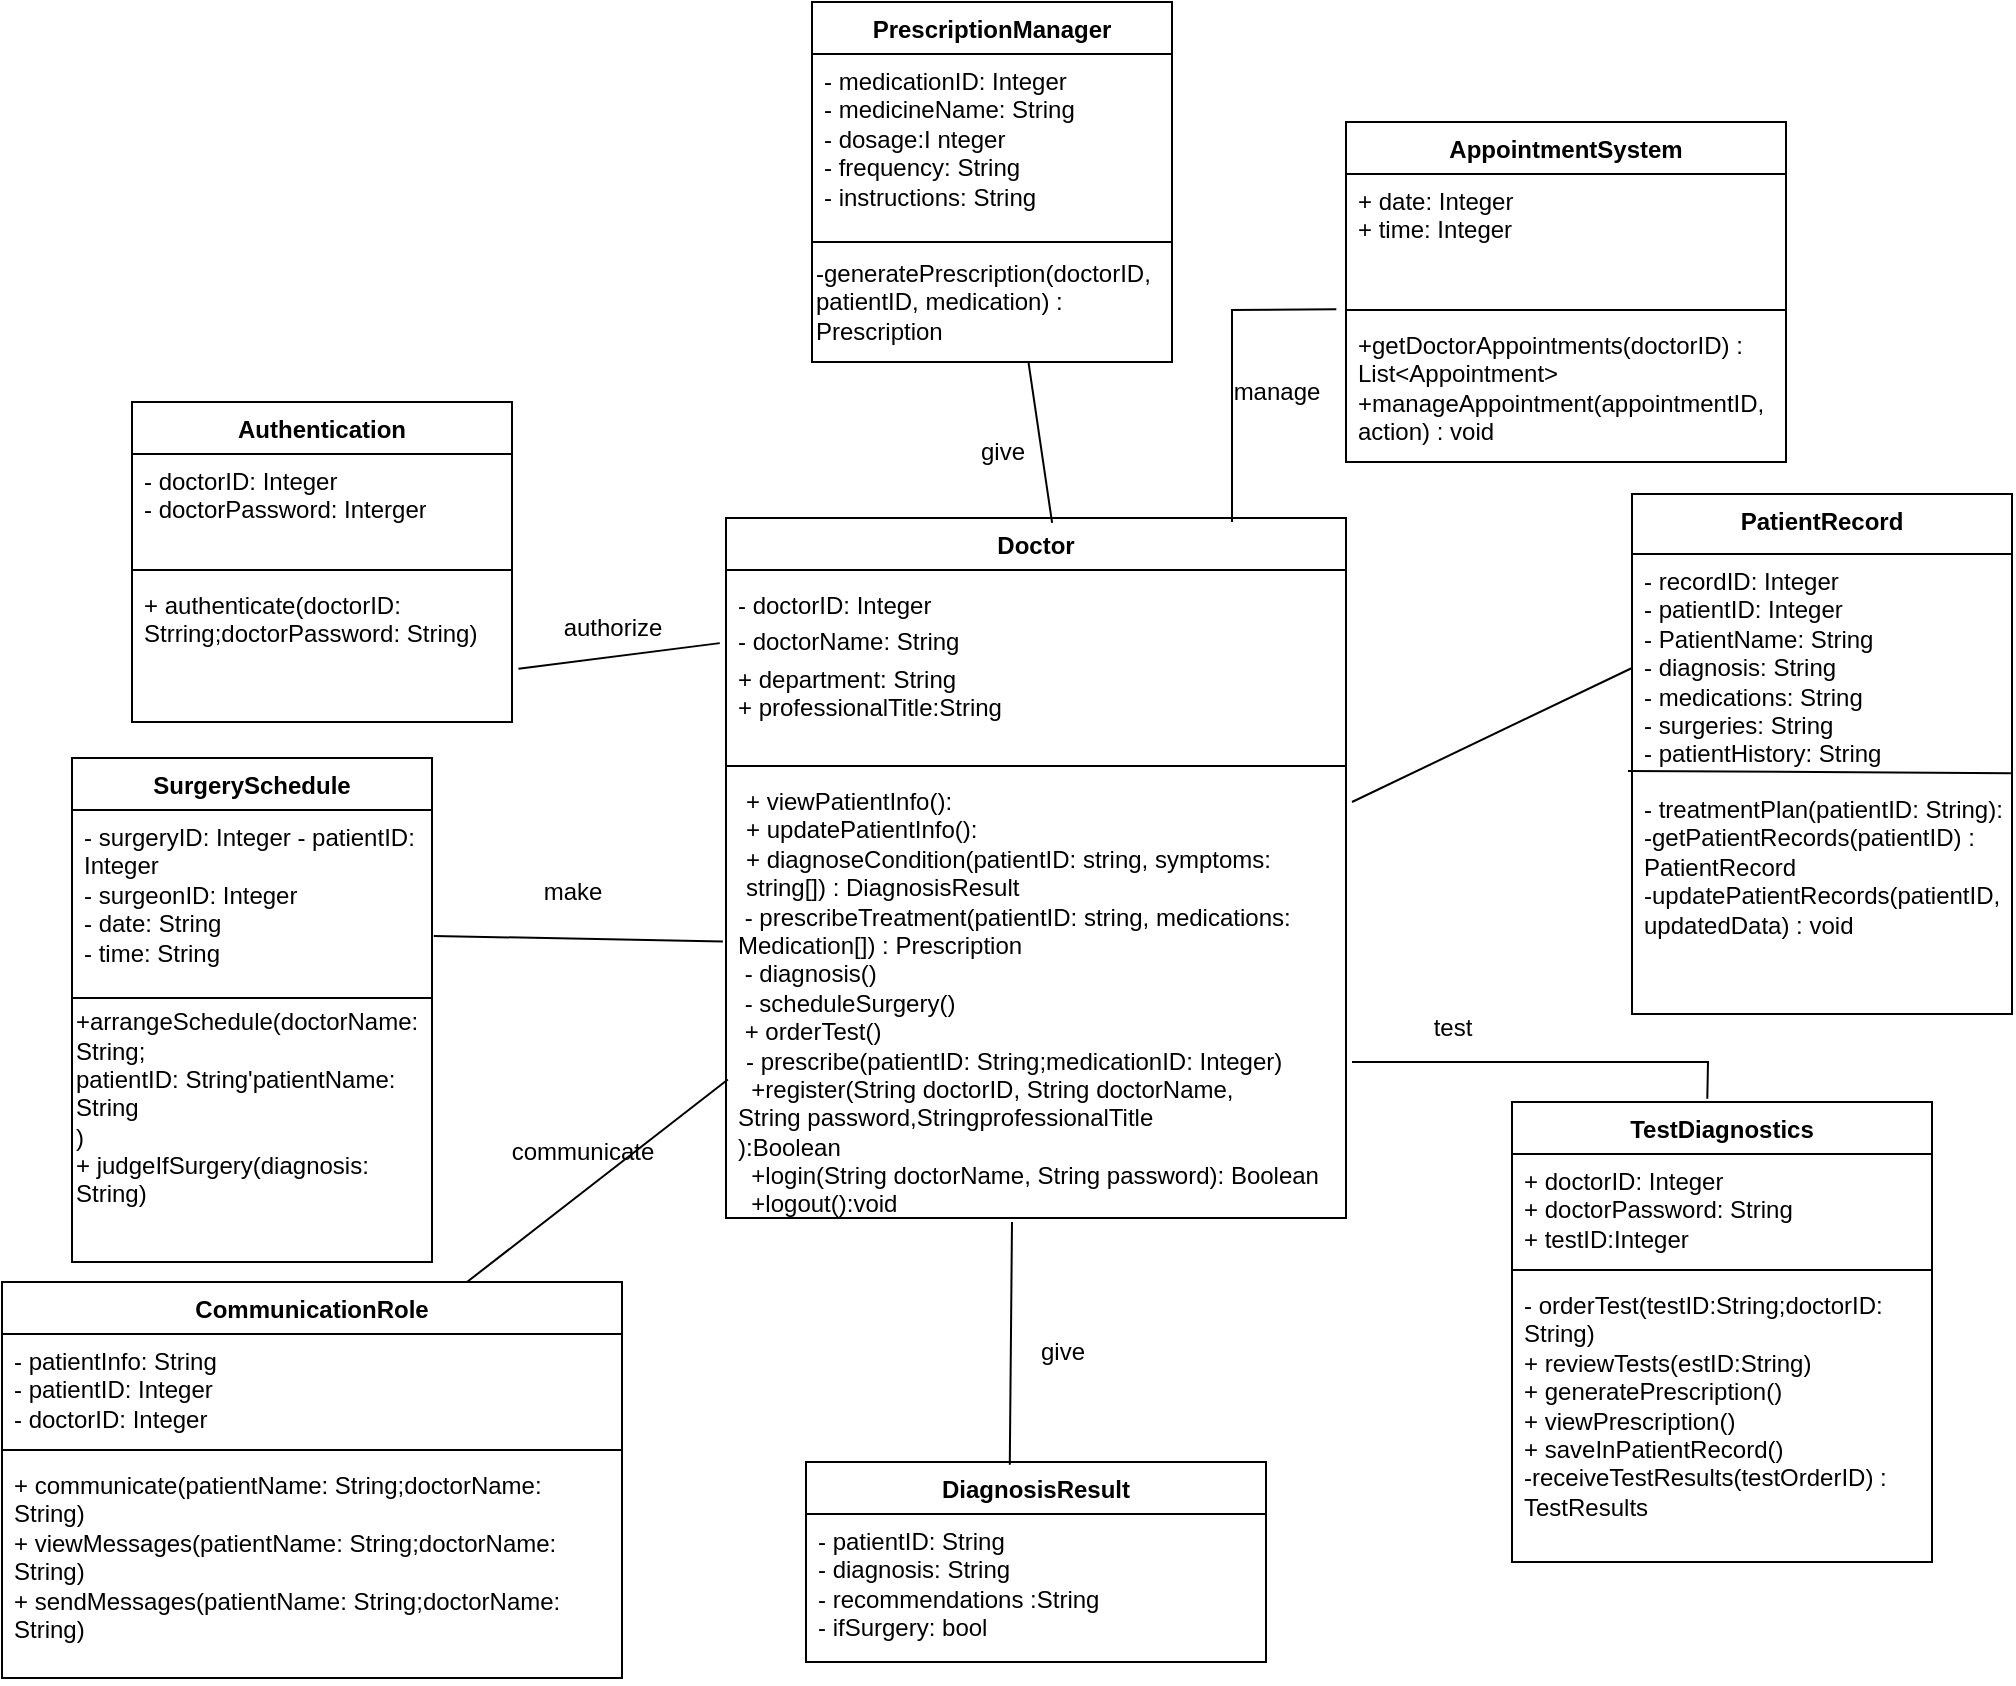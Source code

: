 <mxfile version="22.1.2" type="device">
  <diagram id="C5RBs43oDa-KdzZeNtuy" name="Page-1">
    <mxGraphModel dx="1036" dy="606" grid="1" gridSize="10" guides="1" tooltips="1" connect="1" arrows="1" fold="1" page="1" pageScale="1" pageWidth="1654" pageHeight="1169" math="0" shadow="0">
      <root>
        <mxCell id="WIyWlLk6GJQsqaUBKTNV-0" />
        <mxCell id="WIyWlLk6GJQsqaUBKTNV-1" parent="WIyWlLk6GJQsqaUBKTNV-0" />
        <mxCell id="3UvY8peuWpGWG1PwOuRS-8" value="PatientRecord" style="swimlane;fontStyle=1;align=center;verticalAlign=top;childLayout=stackLayout;horizontal=1;startSize=30;horizontalStack=0;resizeParent=1;resizeParentMax=0;resizeLast=0;collapsible=1;marginBottom=0;whiteSpace=wrap;html=1;" parent="WIyWlLk6GJQsqaUBKTNV-1" vertex="1">
          <mxGeometry x="840" y="386" width="190" height="260" as="geometry" />
        </mxCell>
        <mxCell id="3UvY8peuWpGWG1PwOuRS-9" value="- recordID: Integer&lt;br&gt;- patientID: Integer&lt;br&gt;- PatientName: String&lt;br&gt;- diagnosis: String&lt;br style=&quot;border-color: var(--border-color);&quot;&gt;- medications: String&lt;br style=&quot;border-color: var(--border-color);&quot;&gt;- surgeries: String&lt;br&gt;- patientHistory: String" style="text;strokeColor=none;fillColor=none;align=left;verticalAlign=top;spacingLeft=4;spacingRight=4;overflow=hidden;rotatable=0;points=[[0,0.5],[1,0.5]];portConstraint=eastwest;whiteSpace=wrap;html=1;" parent="3UvY8peuWpGWG1PwOuRS-8" vertex="1">
          <mxGeometry y="30" width="190" height="114" as="geometry" />
        </mxCell>
        <mxCell id="3UvY8peuWpGWG1PwOuRS-11" value="- treatmentPlan(patientID: String):&lt;br&gt;-getPatientRecords(patientID) : PatientRecord&lt;br&gt;-updatePatientRecords(patientID, updatedData) : void" style="text;strokeColor=none;fillColor=none;align=left;verticalAlign=top;spacingLeft=4;spacingRight=4;overflow=hidden;rotatable=0;points=[[0,0.5],[1,0.5]];portConstraint=eastwest;whiteSpace=wrap;html=1;" parent="3UvY8peuWpGWG1PwOuRS-8" vertex="1">
          <mxGeometry y="144" width="190" height="116" as="geometry" />
        </mxCell>
        <mxCell id="jVV_IdTcBbIL6dfqWp4S-0" value="" style="endArrow=none;html=1;rounded=0;entryX=0.997;entryY=-0.038;entryDx=0;entryDy=0;entryPerimeter=0;" parent="3UvY8peuWpGWG1PwOuRS-8" target="3UvY8peuWpGWG1PwOuRS-11" edge="1">
          <mxGeometry width="50" height="50" relative="1" as="geometry">
            <mxPoint x="-2" y="138.5" as="sourcePoint" />
            <mxPoint x="-322" y="47.5" as="targetPoint" />
          </mxGeometry>
        </mxCell>
        <mxCell id="3UvY8peuWpGWG1PwOuRS-12" value="DiagnosisResult" style="swimlane;fontStyle=1;align=center;verticalAlign=top;childLayout=stackLayout;horizontal=1;startSize=26;horizontalStack=0;resizeParent=1;resizeParentMax=0;resizeLast=0;collapsible=1;marginBottom=0;whiteSpace=wrap;html=1;" parent="WIyWlLk6GJQsqaUBKTNV-1" vertex="1">
          <mxGeometry x="427" y="870" width="230" height="100" as="geometry" />
        </mxCell>
        <mxCell id="3UvY8peuWpGWG1PwOuRS-13" value="- patientID: String&lt;br&gt;- diagnosis: String&lt;br&gt;- recommendations :String&lt;br&gt;- ifSurgery: bool" style="text;strokeColor=none;fillColor=none;align=left;verticalAlign=top;spacingLeft=4;spacingRight=4;overflow=hidden;rotatable=0;points=[[0,0.5],[1,0.5]];portConstraint=eastwest;whiteSpace=wrap;html=1;" parent="3UvY8peuWpGWG1PwOuRS-12" vertex="1">
          <mxGeometry y="26" width="230" height="74" as="geometry" />
        </mxCell>
        <mxCell id="3UvY8peuWpGWG1PwOuRS-16" value="PrescriptionManager" style="swimlane;fontStyle=1;align=center;verticalAlign=top;childLayout=stackLayout;horizontal=1;startSize=26;horizontalStack=0;resizeParent=1;resizeParentMax=0;resizeLast=0;collapsible=1;marginBottom=0;whiteSpace=wrap;html=1;" parent="WIyWlLk6GJQsqaUBKTNV-1" vertex="1">
          <mxGeometry x="430" y="140" width="180" height="120" as="geometry" />
        </mxCell>
        <mxCell id="3UvY8peuWpGWG1PwOuRS-17" value="- medicationID: Integer&lt;br&gt;- medicineName: String&lt;br&gt;- dosage:I nteger&lt;br&gt;- frequency: String&lt;br&gt;- instructions: String" style="text;strokeColor=none;fillColor=none;align=left;verticalAlign=top;spacingLeft=4;spacingRight=4;overflow=hidden;rotatable=0;points=[[0,0.5],[1,0.5]];portConstraint=eastwest;whiteSpace=wrap;html=1;" parent="3UvY8peuWpGWG1PwOuRS-16" vertex="1">
          <mxGeometry y="26" width="180" height="94" as="geometry" />
        </mxCell>
        <mxCell id="A8E7KaZRumW0pDUvmUCM-1" value="give" style="text;html=1;align=center;verticalAlign=middle;resizable=0;points=[];autosize=1;strokeColor=none;fillColor=none;" parent="WIyWlLk6GJQsqaUBKTNV-1" vertex="1">
          <mxGeometry x="530" y="800" width="50" height="30" as="geometry" />
        </mxCell>
        <mxCell id="A8E7KaZRumW0pDUvmUCM-2" value="SurgerySchedule" style="swimlane;fontStyle=1;align=center;verticalAlign=top;childLayout=stackLayout;horizontal=1;startSize=26;horizontalStack=0;resizeParent=1;resizeParentMax=0;resizeLast=0;collapsible=1;marginBottom=0;whiteSpace=wrap;html=1;" parent="WIyWlLk6GJQsqaUBKTNV-1" vertex="1">
          <mxGeometry x="60" y="518" width="180" height="120" as="geometry" />
        </mxCell>
        <mxCell id="A8E7KaZRumW0pDUvmUCM-3" value="- surgeryID: Integer -&amp;nbsp;patientID: Integer&lt;br&gt;- surgeonID: Integer&lt;br&gt;- date: String&lt;br&gt;- time: String" style="text;strokeColor=none;fillColor=none;align=left;verticalAlign=top;spacingLeft=4;spacingRight=4;overflow=hidden;rotatable=0;points=[[0,0.5],[1,0.5]];portConstraint=eastwest;whiteSpace=wrap;html=1;" parent="A8E7KaZRumW0pDUvmUCM-2" vertex="1">
          <mxGeometry y="26" width="180" height="94" as="geometry" />
        </mxCell>
        <mxCell id="A8E7KaZRumW0pDUvmUCM-9" value="make" style="text;html=1;align=center;verticalAlign=middle;resizable=0;points=[];autosize=1;strokeColor=none;fillColor=none;" parent="WIyWlLk6GJQsqaUBKTNV-1" vertex="1">
          <mxGeometry x="285" y="569.5" width="50" height="30" as="geometry" />
        </mxCell>
        <mxCell id="jVV_IdTcBbIL6dfqWp4S-6" value="&lt;b style=&quot;border-color: var(--border-color);&quot;&gt;Doctor&lt;/b&gt;" style="swimlane;fontStyle=1;align=center;verticalAlign=top;childLayout=stackLayout;horizontal=1;startSize=26;horizontalStack=0;resizeParent=1;resizeParentMax=0;resizeLast=0;collapsible=1;marginBottom=0;whiteSpace=wrap;html=1;" parent="WIyWlLk6GJQsqaUBKTNV-1" vertex="1">
          <mxGeometry x="387" y="398" width="310" height="350" as="geometry" />
        </mxCell>
        <mxCell id="jVV_IdTcBbIL6dfqWp4S-7" value="&lt;p style=&quot;border-color: var(--border-color); margin: 4px 0px 0px;&quot;&gt;&lt;span style=&quot;background-color: initial;&quot;&gt;- doctorID: Integer&lt;/span&gt;&lt;/p&gt;&lt;p style=&quot;border-color: var(--border-color); margin: 4px 0px 0px;&quot;&gt;&lt;span style=&quot;background-color: initial;&quot;&gt;- doctorName: String&lt;/span&gt;&lt;/p&gt;&lt;p style=&quot;border-color: var(--border-color); margin: 4px 0px 0px;&quot;&gt;&lt;span style=&quot;background-color: initial;&quot;&gt;+ department: String&lt;/span&gt;&lt;/p&gt;+ professionalTitle:String&lt;p style=&quot;border-color: var(--border-color); margin: 0px 0px 0px 4px;&quot;&gt;&lt;br style=&quot;border-color: var(--border-color);&quot;&gt;&lt;/p&gt;&lt;p style=&quot;border-color: var(--border-color); margin: 0px 0px 0px 4px;&quot;&gt;&lt;br&gt;&lt;/p&gt;" style="text;strokeColor=none;fillColor=none;align=left;verticalAlign=top;spacingLeft=4;spacingRight=4;overflow=hidden;rotatable=0;points=[[0,0.5],[1,0.5]];portConstraint=eastwest;whiteSpace=wrap;html=1;" parent="jVV_IdTcBbIL6dfqWp4S-6" vertex="1">
          <mxGeometry y="26" width="310" height="94" as="geometry" />
        </mxCell>
        <mxCell id="jVV_IdTcBbIL6dfqWp4S-8" value="" style="line;strokeWidth=1;fillColor=none;align=left;verticalAlign=middle;spacingTop=-1;spacingLeft=3;spacingRight=3;rotatable=0;labelPosition=right;points=[];portConstraint=eastwest;strokeColor=inherit;" parent="jVV_IdTcBbIL6dfqWp4S-6" vertex="1">
          <mxGeometry y="120" width="310" height="8" as="geometry" />
        </mxCell>
        <mxCell id="jVV_IdTcBbIL6dfqWp4S-9" value="&lt;p style=&quot;border-color: var(--border-color); margin: 0px 0px 0px 4px;&quot;&gt;+&amp;nbsp;viewPatientInfo():&lt;/p&gt;&lt;p style=&quot;border-color: var(--border-color); margin: 0px 0px 0px 4px;&quot;&gt;+ updatePatientInfo():&amp;nbsp; &amp;nbsp;&lt;/p&gt;&lt;p style=&quot;border-color: var(--border-color); margin: 0px 0px 0px 4px;&quot;&gt;+&amp;nbsp;diagnoseCondition(patientID: string, symptoms: string[]) : DiagnosisResult&amp;nbsp;&lt;/p&gt;&amp;nbsp;- prescribeTreatment(patientID: string, medications: Medication[]) : Prescription&lt;br&gt;&amp;nbsp;- diagnosis()&lt;br style=&quot;border-color: var(--border-color);&quot;&gt;&amp;nbsp;- scheduleSurgery()&lt;br&gt;&amp;nbsp;+ orderTest()&lt;br&gt;&lt;p style=&quot;border-color: var(--border-color); margin: 0px 0px 0px 4px;&quot;&gt;&lt;span style=&quot;background-color: initial;&quot;&gt;- prescribe(patientID: String;medicationID: Integer)&lt;/span&gt;&lt;/p&gt;&amp;nbsp; +register(String doctorID, String doctorName,&lt;br style=&quot;border-color: var(--border-color); text-align: center;&quot;&gt;&lt;span style=&quot;text-align: center;&quot;&gt;String password,StringprofessionalTitle&lt;/span&gt;&lt;br style=&quot;border-color: var(--border-color); text-align: center;&quot;&gt;):Boolean&amp;nbsp;&lt;br&gt;&amp;nbsp;&amp;nbsp;&lt;span style=&quot;text-align: center;&quot;&gt;+login(String doctorName, String password): Boolean&lt;br&gt;&lt;/span&gt;&#x9;&lt;span style=&quot;border-color: var(--border-color);&quot;&gt;&lt;span style=&quot;white-space: pre;&quot;&gt;&amp;nbsp;&amp;nbsp;&lt;/span&gt;&lt;/span&gt;+logout():void&amp;nbsp;&lt;span style=&quot;text-align: center;&quot;&gt;&lt;br&gt;&lt;/span&gt;" style="text;strokeColor=none;fillColor=none;align=left;verticalAlign=top;spacingLeft=4;spacingRight=4;overflow=hidden;rotatable=0;points=[[0,0.5],[1,0.5]];portConstraint=eastwest;whiteSpace=wrap;html=1;" parent="jVV_IdTcBbIL6dfqWp4S-6" vertex="1">
          <mxGeometry y="128" width="310" height="222" as="geometry" />
        </mxCell>
        <mxCell id="jVV_IdTcBbIL6dfqWp4S-13" value="Authentication" style="swimlane;fontStyle=1;align=center;verticalAlign=top;childLayout=stackLayout;horizontal=1;startSize=26;horizontalStack=0;resizeParent=1;resizeParentMax=0;resizeLast=0;collapsible=1;marginBottom=0;whiteSpace=wrap;html=1;" parent="WIyWlLk6GJQsqaUBKTNV-1" vertex="1">
          <mxGeometry x="90" y="340" width="190" height="160" as="geometry" />
        </mxCell>
        <mxCell id="jVV_IdTcBbIL6dfqWp4S-14" value="- doctorID: Integer&lt;br&gt;- doctorPassword: Interger" style="text;strokeColor=none;fillColor=none;align=left;verticalAlign=top;spacingLeft=4;spacingRight=4;overflow=hidden;rotatable=0;points=[[0,0.5],[1,0.5]];portConstraint=eastwest;whiteSpace=wrap;html=1;" parent="jVV_IdTcBbIL6dfqWp4S-13" vertex="1">
          <mxGeometry y="26" width="190" height="54" as="geometry" />
        </mxCell>
        <mxCell id="jVV_IdTcBbIL6dfqWp4S-15" value="" style="line;strokeWidth=1;fillColor=none;align=left;verticalAlign=middle;spacingTop=-1;spacingLeft=3;spacingRight=3;rotatable=0;labelPosition=right;points=[];portConstraint=eastwest;strokeColor=inherit;" parent="jVV_IdTcBbIL6dfqWp4S-13" vertex="1">
          <mxGeometry y="80" width="190" height="8" as="geometry" />
        </mxCell>
        <mxCell id="jVV_IdTcBbIL6dfqWp4S-16" value="+ authenticate(doctorID: Strring;doctorPassword: String)&lt;br&gt;" style="text;strokeColor=none;fillColor=none;align=left;verticalAlign=top;spacingLeft=4;spacingRight=4;overflow=hidden;rotatable=0;points=[[0,0.5],[1,0.5]];portConstraint=eastwest;whiteSpace=wrap;html=1;" parent="jVV_IdTcBbIL6dfqWp4S-13" vertex="1">
          <mxGeometry y="88" width="190" height="72" as="geometry" />
        </mxCell>
        <mxCell id="jVV_IdTcBbIL6dfqWp4S-18" value="authorize" style="text;html=1;align=center;verticalAlign=middle;resizable=0;points=[];autosize=1;strokeColor=none;fillColor=none;" parent="WIyWlLk6GJQsqaUBKTNV-1" vertex="1">
          <mxGeometry x="295" y="438" width="70" height="30" as="geometry" />
        </mxCell>
        <mxCell id="jVV_IdTcBbIL6dfqWp4S-19" value="AppointmentSystem" style="swimlane;fontStyle=1;align=center;verticalAlign=top;childLayout=stackLayout;horizontal=1;startSize=26;horizontalStack=0;resizeParent=1;resizeParentMax=0;resizeLast=0;collapsible=1;marginBottom=0;whiteSpace=wrap;html=1;" parent="WIyWlLk6GJQsqaUBKTNV-1" vertex="1">
          <mxGeometry x="697" y="200" width="220" height="170" as="geometry" />
        </mxCell>
        <mxCell id="jVV_IdTcBbIL6dfqWp4S-20" value="+ date: Integer&lt;br&gt;+ time: Integer" style="text;strokeColor=none;fillColor=none;align=left;verticalAlign=top;spacingLeft=4;spacingRight=4;overflow=hidden;rotatable=0;points=[[0,0.5],[1,0.5]];portConstraint=eastwest;whiteSpace=wrap;html=1;" parent="jVV_IdTcBbIL6dfqWp4S-19" vertex="1">
          <mxGeometry y="26" width="220" height="64" as="geometry" />
        </mxCell>
        <mxCell id="jVV_IdTcBbIL6dfqWp4S-21" value="" style="line;strokeWidth=1;fillColor=none;align=left;verticalAlign=middle;spacingTop=-1;spacingLeft=3;spacingRight=3;rotatable=0;labelPosition=right;points=[];portConstraint=eastwest;strokeColor=inherit;" parent="jVV_IdTcBbIL6dfqWp4S-19" vertex="1">
          <mxGeometry y="90" width="220" height="8" as="geometry" />
        </mxCell>
        <mxCell id="jVV_IdTcBbIL6dfqWp4S-22" value="+getDoctorAppointments(doctorID) : List&amp;lt;Appointment&amp;gt;&lt;br&gt;+manageAppointment(appointmentID, action) : void" style="text;strokeColor=none;fillColor=none;align=left;verticalAlign=top;spacingLeft=4;spacingRight=4;overflow=hidden;rotatable=0;points=[[0,0.5],[1,0.5]];portConstraint=eastwest;whiteSpace=wrap;html=1;" parent="jVV_IdTcBbIL6dfqWp4S-19" vertex="1">
          <mxGeometry y="98" width="220" height="72" as="geometry" />
        </mxCell>
        <mxCell id="jVV_IdTcBbIL6dfqWp4S-24" value="CommunicationRole" style="swimlane;fontStyle=1;align=center;verticalAlign=top;childLayout=stackLayout;horizontal=1;startSize=26;horizontalStack=0;resizeParent=1;resizeParentMax=0;resizeLast=0;collapsible=1;marginBottom=0;whiteSpace=wrap;html=1;" parent="WIyWlLk6GJQsqaUBKTNV-1" vertex="1">
          <mxGeometry x="25" y="780" width="310" height="198" as="geometry" />
        </mxCell>
        <mxCell id="jVV_IdTcBbIL6dfqWp4S-25" value="- patientInfo: String&lt;br&gt;- patientID: Integer&lt;br&gt;- doctorID: Integer" style="text;strokeColor=none;fillColor=none;align=left;verticalAlign=top;spacingLeft=4;spacingRight=4;overflow=hidden;rotatable=0;points=[[0,0.5],[1,0.5]];portConstraint=eastwest;whiteSpace=wrap;html=1;" parent="jVV_IdTcBbIL6dfqWp4S-24" vertex="1">
          <mxGeometry y="26" width="310" height="54" as="geometry" />
        </mxCell>
        <mxCell id="jVV_IdTcBbIL6dfqWp4S-26" value="" style="line;strokeWidth=1;fillColor=none;align=left;verticalAlign=middle;spacingTop=-1;spacingLeft=3;spacingRight=3;rotatable=0;labelPosition=right;points=[];portConstraint=eastwest;strokeColor=inherit;" parent="jVV_IdTcBbIL6dfqWp4S-24" vertex="1">
          <mxGeometry y="80" width="310" height="8" as="geometry" />
        </mxCell>
        <mxCell id="jVV_IdTcBbIL6dfqWp4S-27" value="+ communicate(patientName: String;doctorName: String)&lt;br&gt;+ viewMessages(patientName: String;doctorName: String)&lt;br&gt;+ sendMessages(patientName: String;doctorName: String)" style="text;strokeColor=none;fillColor=none;align=left;verticalAlign=top;spacingLeft=4;spacingRight=4;overflow=hidden;rotatable=0;points=[[0,0.5],[1,0.5]];portConstraint=eastwest;whiteSpace=wrap;html=1;" parent="jVV_IdTcBbIL6dfqWp4S-24" vertex="1">
          <mxGeometry y="88" width="310" height="110" as="geometry" />
        </mxCell>
        <mxCell id="jVV_IdTcBbIL6dfqWp4S-28" value="manage" style="text;html=1;align=center;verticalAlign=middle;resizable=0;points=[];autosize=1;strokeColor=none;fillColor=none;" parent="WIyWlLk6GJQsqaUBKTNV-1" vertex="1">
          <mxGeometry x="627" y="320" width="70" height="30" as="geometry" />
        </mxCell>
        <mxCell id="jVV_IdTcBbIL6dfqWp4S-30" value="TestDiagnostics" style="swimlane;fontStyle=1;align=center;verticalAlign=top;childLayout=stackLayout;horizontal=1;startSize=26;horizontalStack=0;resizeParent=1;resizeParentMax=0;resizeLast=0;collapsible=1;marginBottom=0;whiteSpace=wrap;html=1;" parent="WIyWlLk6GJQsqaUBKTNV-1" vertex="1">
          <mxGeometry x="780" y="690" width="210" height="230" as="geometry" />
        </mxCell>
        <mxCell id="jVV_IdTcBbIL6dfqWp4S-31" value="+ doctorID: Integer&lt;br&gt;+ doctorPassword: String&lt;br&gt;+ testID:Integer" style="text;strokeColor=none;fillColor=none;align=left;verticalAlign=top;spacingLeft=4;spacingRight=4;overflow=hidden;rotatable=0;points=[[0,0.5],[1,0.5]];portConstraint=eastwest;whiteSpace=wrap;html=1;" parent="jVV_IdTcBbIL6dfqWp4S-30" vertex="1">
          <mxGeometry y="26" width="210" height="54" as="geometry" />
        </mxCell>
        <mxCell id="jVV_IdTcBbIL6dfqWp4S-32" value="" style="line;strokeWidth=1;fillColor=none;align=left;verticalAlign=middle;spacingTop=-1;spacingLeft=3;spacingRight=3;rotatable=0;labelPosition=right;points=[];portConstraint=eastwest;strokeColor=inherit;" parent="jVV_IdTcBbIL6dfqWp4S-30" vertex="1">
          <mxGeometry y="80" width="210" height="8" as="geometry" />
        </mxCell>
        <mxCell id="jVV_IdTcBbIL6dfqWp4S-33" value="- orderTest(testID:String;doctorID: String)&lt;br&gt;+&amp;nbsp;reviewTests(estID:String)&lt;br&gt;+&amp;nbsp;generatePrescription()&lt;br&gt;+&amp;nbsp;viewPrescription()&lt;br&gt;+ saveInPatientRecord()&lt;br&gt;-receiveTestResults(testOrderID) : TestResults" style="text;strokeColor=none;fillColor=none;align=left;verticalAlign=top;spacingLeft=4;spacingRight=4;overflow=hidden;rotatable=0;points=[[0,0.5],[1,0.5]];portConstraint=eastwest;whiteSpace=wrap;html=1;" parent="jVV_IdTcBbIL6dfqWp4S-30" vertex="1">
          <mxGeometry y="88" width="210" height="142" as="geometry" />
        </mxCell>
        <mxCell id="jVV_IdTcBbIL6dfqWp4S-40" value="test" style="text;html=1;align=center;verticalAlign=middle;resizable=0;points=[];autosize=1;strokeColor=none;fillColor=none;" parent="WIyWlLk6GJQsqaUBKTNV-1" vertex="1">
          <mxGeometry x="730" y="638" width="40" height="30" as="geometry" />
        </mxCell>
        <mxCell id="jVV_IdTcBbIL6dfqWp4S-41" value="communicate" style="text;html=1;align=center;verticalAlign=middle;resizable=0;points=[];autosize=1;strokeColor=none;fillColor=none;" parent="WIyWlLk6GJQsqaUBKTNV-1" vertex="1">
          <mxGeometry x="270" y="700" width="90" height="30" as="geometry" />
        </mxCell>
        <mxCell id="jVV_IdTcBbIL6dfqWp4S-42" value="give" style="text;html=1;align=center;verticalAlign=middle;resizable=0;points=[];autosize=1;strokeColor=none;fillColor=none;" parent="WIyWlLk6GJQsqaUBKTNV-1" vertex="1">
          <mxGeometry x="500" y="350" width="50" height="30" as="geometry" />
        </mxCell>
        <mxCell id="o_qBsPnsUiDT-PDy5UxR-2" value="" style="rounded=0;whiteSpace=wrap;html=1;" parent="WIyWlLk6GJQsqaUBKTNV-1" vertex="1">
          <mxGeometry x="60" y="638" width="180" height="132" as="geometry" />
        </mxCell>
        <mxCell id="o_qBsPnsUiDT-PDy5UxR-3" value="+arrangeSchedule(doctorName: String;&lt;br style=&quot;border-color: var(--border-color); text-align: center;&quot;&gt;&lt;span style=&quot;text-align: center;&quot;&gt;patientID: String&#39;patientName: String&lt;/span&gt;&lt;br&gt;)&lt;br&gt;+ judgeIfSurgery(diagnosis: String)" style="text;html=1;strokeColor=none;fillColor=none;align=left;verticalAlign=middle;whiteSpace=wrap;rounded=0;" parent="WIyWlLk6GJQsqaUBKTNV-1" vertex="1">
          <mxGeometry x="60" y="646" width="160" height="94" as="geometry" />
        </mxCell>
        <mxCell id="GJoDdu2L_dYP0V4YE0ZQ-0" value="" style="endArrow=none;html=1;rounded=0;exitX=0.443;exitY=0.014;exitDx=0;exitDy=0;exitPerimeter=0;" parent="WIyWlLk6GJQsqaUBKTNV-1" source="3UvY8peuWpGWG1PwOuRS-12" edge="1">
          <mxGeometry width="50" height="50" relative="1" as="geometry">
            <mxPoint x="480" y="740" as="sourcePoint" />
            <mxPoint x="530" y="750" as="targetPoint" />
          </mxGeometry>
        </mxCell>
        <mxCell id="GJoDdu2L_dYP0V4YE0ZQ-1" value="" style="endArrow=none;html=1;rounded=0;exitX=0.75;exitY=0;exitDx=0;exitDy=0;entryX=0.003;entryY=0.688;entryDx=0;entryDy=0;entryPerimeter=0;" parent="WIyWlLk6GJQsqaUBKTNV-1" source="jVV_IdTcBbIL6dfqWp4S-24" target="jVV_IdTcBbIL6dfqWp4S-9" edge="1">
          <mxGeometry width="50" height="50" relative="1" as="geometry">
            <mxPoint x="250" y="640" as="sourcePoint" />
            <mxPoint x="380" y="640" as="targetPoint" />
          </mxGeometry>
        </mxCell>
        <mxCell id="GJoDdu2L_dYP0V4YE0ZQ-2" value="" style="endArrow=none;html=1;rounded=0;exitX=1.005;exitY=0.67;exitDx=0;exitDy=0;exitPerimeter=0;entryX=-0.005;entryY=0.377;entryDx=0;entryDy=0;entryPerimeter=0;" parent="WIyWlLk6GJQsqaUBKTNV-1" source="A8E7KaZRumW0pDUvmUCM-3" target="jVV_IdTcBbIL6dfqWp4S-9" edge="1">
          <mxGeometry width="50" height="50" relative="1" as="geometry">
            <mxPoint x="330" y="640" as="sourcePoint" />
            <mxPoint x="380" y="590" as="targetPoint" />
          </mxGeometry>
        </mxCell>
        <mxCell id="GJoDdu2L_dYP0V4YE0ZQ-4" value="" style="endArrow=none;html=1;rounded=0;exitX=1.017;exitY=0.631;exitDx=0;exitDy=0;exitPerimeter=0;entryX=-0.01;entryY=0.389;entryDx=0;entryDy=0;entryPerimeter=0;" parent="WIyWlLk6GJQsqaUBKTNV-1" source="jVV_IdTcBbIL6dfqWp4S-16" target="jVV_IdTcBbIL6dfqWp4S-7" edge="1">
          <mxGeometry width="50" height="50" relative="1" as="geometry">
            <mxPoint x="310" y="530" as="sourcePoint" />
            <mxPoint x="360" y="480" as="targetPoint" />
          </mxGeometry>
        </mxCell>
        <mxCell id="GJoDdu2L_dYP0V4YE0ZQ-5" value="" style="endArrow=none;html=1;rounded=0;exitX=0.526;exitY=0.007;exitDx=0;exitDy=0;exitPerimeter=0;entryX=0.555;entryY=1.036;entryDx=0;entryDy=0;entryPerimeter=0;" parent="WIyWlLk6GJQsqaUBKTNV-1" source="jVV_IdTcBbIL6dfqWp4S-6" target="3UvY8peuWpGWG1PwOuRS-17" edge="1">
          <mxGeometry width="50" height="50" relative="1" as="geometry">
            <mxPoint x="500" y="400" as="sourcePoint" />
            <mxPoint x="550" y="350" as="targetPoint" />
          </mxGeometry>
        </mxCell>
        <mxCell id="GJoDdu2L_dYP0V4YE0ZQ-6" value="" style="endArrow=none;html=1;rounded=0;entryX=-0.022;entryY=-0.061;entryDx=0;entryDy=0;entryPerimeter=0;" parent="WIyWlLk6GJQsqaUBKTNV-1" target="jVV_IdTcBbIL6dfqWp4S-22" edge="1">
          <mxGeometry width="50" height="50" relative="1" as="geometry">
            <mxPoint x="640" y="400" as="sourcePoint" />
            <mxPoint x="640" y="290" as="targetPoint" />
            <Array as="points">
              <mxPoint x="640" y="294" />
            </Array>
          </mxGeometry>
        </mxCell>
        <mxCell id="GJoDdu2L_dYP0V4YE0ZQ-7" value="" style="endArrow=none;html=1;rounded=0;entryX=0;entryY=0.5;entryDx=0;entryDy=0;" parent="WIyWlLk6GJQsqaUBKTNV-1" target="3UvY8peuWpGWG1PwOuRS-9" edge="1">
          <mxGeometry width="50" height="50" relative="1" as="geometry">
            <mxPoint x="700" y="540" as="sourcePoint" />
            <mxPoint x="750" y="490" as="targetPoint" />
          </mxGeometry>
        </mxCell>
        <mxCell id="GJoDdu2L_dYP0V4YE0ZQ-8" value="" style="endArrow=none;html=1;rounded=0;entryX=0.465;entryY=-0.007;entryDx=0;entryDy=0;entryPerimeter=0;" parent="WIyWlLk6GJQsqaUBKTNV-1" target="jVV_IdTcBbIL6dfqWp4S-30" edge="1">
          <mxGeometry width="50" height="50" relative="1" as="geometry">
            <mxPoint x="700" y="670" as="sourcePoint" />
            <mxPoint x="750" y="620" as="targetPoint" />
            <Array as="points">
              <mxPoint x="878" y="670" />
            </Array>
          </mxGeometry>
        </mxCell>
        <mxCell id="GJoDdu2L_dYP0V4YE0ZQ-9" value="-generatePrescription(doctorID, patientID, medication) : Prescription" style="rounded=0;whiteSpace=wrap;html=1;fillColor=default;align=left;" parent="WIyWlLk6GJQsqaUBKTNV-1" vertex="1">
          <mxGeometry x="430" y="260" width="180" height="60" as="geometry" />
        </mxCell>
      </root>
    </mxGraphModel>
  </diagram>
</mxfile>
